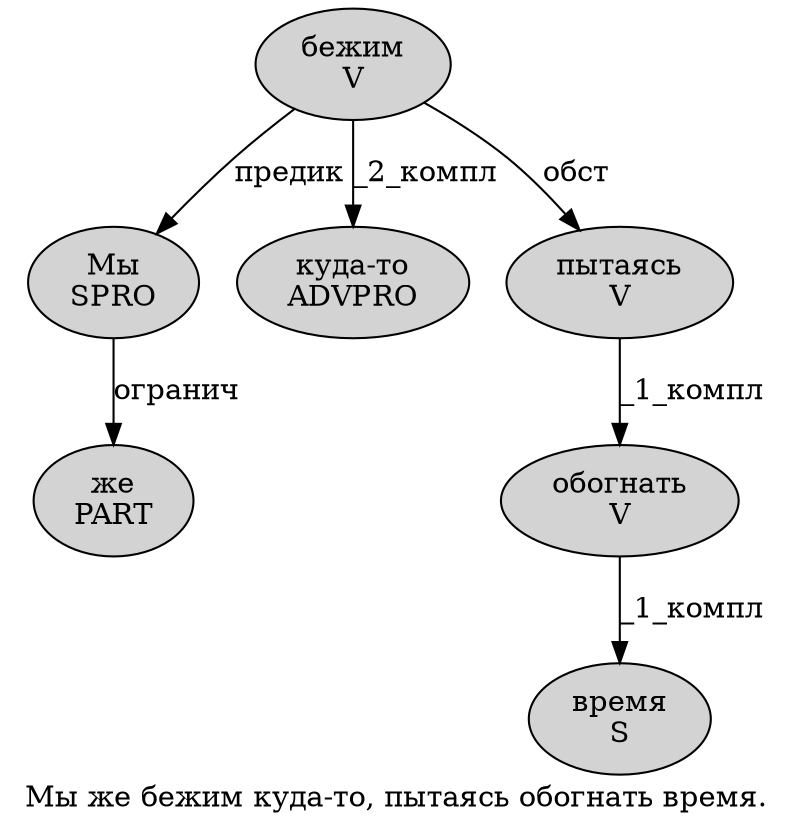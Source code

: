 digraph SENTENCE_2098 {
	graph [label="Мы же бежим куда-то, пытаясь обогнать время."]
	node [style=filled]
		0 [label="Мы
SPRO" color="" fillcolor=lightgray penwidth=1 shape=ellipse]
		1 [label="же
PART" color="" fillcolor=lightgray penwidth=1 shape=ellipse]
		2 [label="бежим
V" color="" fillcolor=lightgray penwidth=1 shape=ellipse]
		3 [label="куда-то
ADVPRO" color="" fillcolor=lightgray penwidth=1 shape=ellipse]
		5 [label="пытаясь
V" color="" fillcolor=lightgray penwidth=1 shape=ellipse]
		6 [label="обогнать
V" color="" fillcolor=lightgray penwidth=1 shape=ellipse]
		7 [label="время
S" color="" fillcolor=lightgray penwidth=1 shape=ellipse]
			6 -> 7 [label="_1_компл"]
			0 -> 1 [label="огранич"]
			5 -> 6 [label="_1_компл"]
			2 -> 0 [label="предик"]
			2 -> 3 [label="_2_компл"]
			2 -> 5 [label="обст"]
}